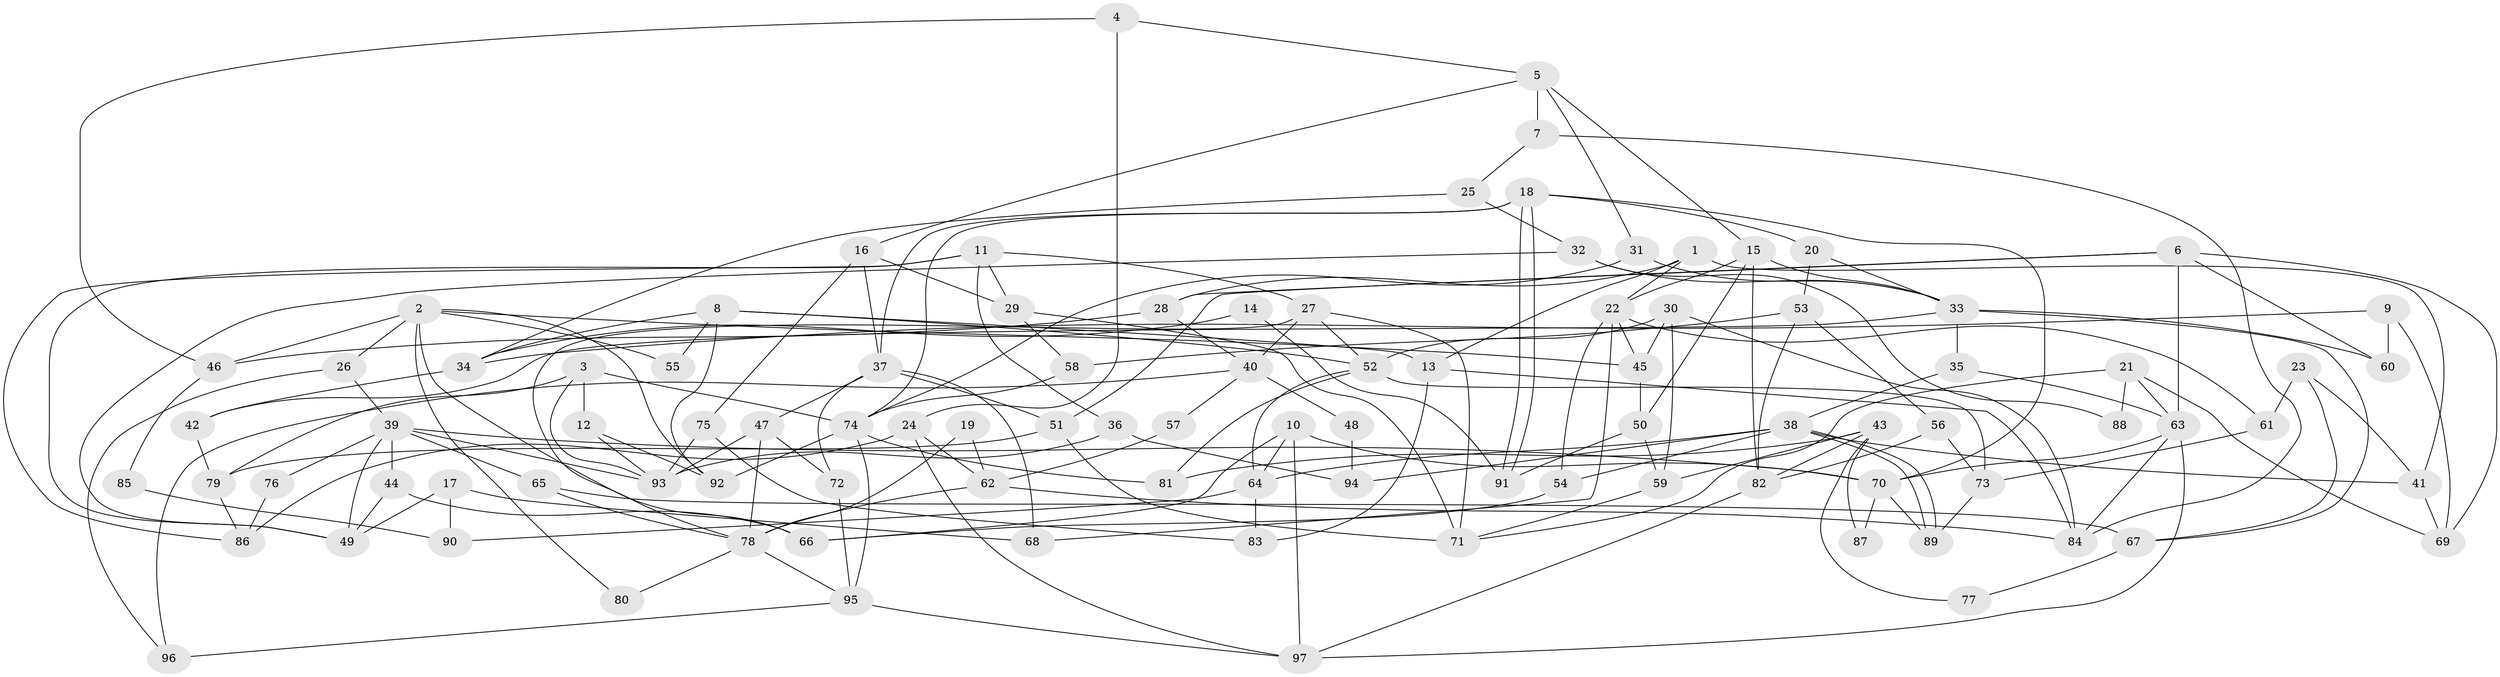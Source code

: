 // Generated by graph-tools (version 1.1) at 2025/26/03/09/25 03:26:21]
// undirected, 97 vertices, 194 edges
graph export_dot {
graph [start="1"]
  node [color=gray90,style=filled];
  1;
  2;
  3;
  4;
  5;
  6;
  7;
  8;
  9;
  10;
  11;
  12;
  13;
  14;
  15;
  16;
  17;
  18;
  19;
  20;
  21;
  22;
  23;
  24;
  25;
  26;
  27;
  28;
  29;
  30;
  31;
  32;
  33;
  34;
  35;
  36;
  37;
  38;
  39;
  40;
  41;
  42;
  43;
  44;
  45;
  46;
  47;
  48;
  49;
  50;
  51;
  52;
  53;
  54;
  55;
  56;
  57;
  58;
  59;
  60;
  61;
  62;
  63;
  64;
  65;
  66;
  67;
  68;
  69;
  70;
  71;
  72;
  73;
  74;
  75;
  76;
  77;
  78;
  79;
  80;
  81;
  82;
  83;
  84;
  85;
  86;
  87;
  88;
  89;
  90;
  91;
  92;
  93;
  94;
  95;
  96;
  97;
  1 -- 41;
  1 -- 22;
  1 -- 13;
  1 -- 28;
  2 -- 45;
  2 -- 92;
  2 -- 26;
  2 -- 46;
  2 -- 55;
  2 -- 66;
  2 -- 80;
  3 -- 79;
  3 -- 12;
  3 -- 74;
  3 -- 93;
  4 -- 46;
  4 -- 5;
  4 -- 24;
  5 -- 16;
  5 -- 31;
  5 -- 7;
  5 -- 15;
  6 -- 28;
  6 -- 63;
  6 -- 51;
  6 -- 60;
  6 -- 69;
  7 -- 84;
  7 -- 25;
  8 -- 34;
  8 -- 13;
  8 -- 52;
  8 -- 55;
  8 -- 92;
  9 -- 69;
  9 -- 60;
  9 -- 34;
  10 -- 97;
  10 -- 64;
  10 -- 66;
  10 -- 70;
  11 -- 29;
  11 -- 49;
  11 -- 27;
  11 -- 36;
  11 -- 86;
  12 -- 93;
  12 -- 92;
  13 -- 84;
  13 -- 83;
  14 -- 91;
  14 -- 34;
  15 -- 82;
  15 -- 22;
  15 -- 33;
  15 -- 50;
  16 -- 37;
  16 -- 29;
  16 -- 75;
  17 -- 49;
  17 -- 68;
  17 -- 90;
  18 -- 74;
  18 -- 91;
  18 -- 91;
  18 -- 20;
  18 -- 37;
  18 -- 70;
  19 -- 78;
  19 -- 62;
  20 -- 53;
  20 -- 33;
  21 -- 63;
  21 -- 71;
  21 -- 69;
  21 -- 88;
  22 -- 54;
  22 -- 45;
  22 -- 61;
  22 -- 68;
  23 -- 61;
  23 -- 41;
  23 -- 67;
  24 -- 97;
  24 -- 62;
  24 -- 86;
  25 -- 34;
  25 -- 32;
  26 -- 39;
  26 -- 96;
  27 -- 78;
  27 -- 40;
  27 -- 52;
  27 -- 71;
  28 -- 40;
  28 -- 46;
  29 -- 71;
  29 -- 58;
  30 -- 45;
  30 -- 52;
  30 -- 59;
  30 -- 84;
  31 -- 33;
  31 -- 74;
  32 -- 33;
  32 -- 49;
  32 -- 88;
  33 -- 35;
  33 -- 42;
  33 -- 60;
  33 -- 67;
  34 -- 42;
  35 -- 38;
  35 -- 63;
  36 -- 93;
  36 -- 94;
  37 -- 47;
  37 -- 51;
  37 -- 68;
  37 -- 72;
  38 -- 64;
  38 -- 89;
  38 -- 89;
  38 -- 41;
  38 -- 54;
  38 -- 94;
  39 -- 44;
  39 -- 70;
  39 -- 49;
  39 -- 65;
  39 -- 76;
  39 -- 93;
  40 -- 96;
  40 -- 48;
  40 -- 57;
  41 -- 69;
  42 -- 79;
  43 -- 59;
  43 -- 81;
  43 -- 77;
  43 -- 82;
  43 -- 87;
  44 -- 66;
  44 -- 49;
  45 -- 50;
  46 -- 85;
  47 -- 93;
  47 -- 78;
  47 -- 72;
  48 -- 94;
  50 -- 59;
  50 -- 91;
  51 -- 71;
  51 -- 79;
  52 -- 64;
  52 -- 73;
  52 -- 81;
  53 -- 56;
  53 -- 82;
  53 -- 58;
  54 -- 66;
  56 -- 82;
  56 -- 73;
  57 -- 62;
  58 -- 74;
  59 -- 71;
  61 -- 73;
  62 -- 84;
  62 -- 78;
  63 -- 70;
  63 -- 84;
  63 -- 97;
  64 -- 83;
  64 -- 90;
  65 -- 67;
  65 -- 78;
  67 -- 77;
  70 -- 87;
  70 -- 89;
  72 -- 95;
  73 -- 89;
  74 -- 95;
  74 -- 81;
  74 -- 92;
  75 -- 93;
  75 -- 83;
  76 -- 86;
  78 -- 80;
  78 -- 95;
  79 -- 86;
  82 -- 97;
  85 -- 90;
  95 -- 96;
  95 -- 97;
}
